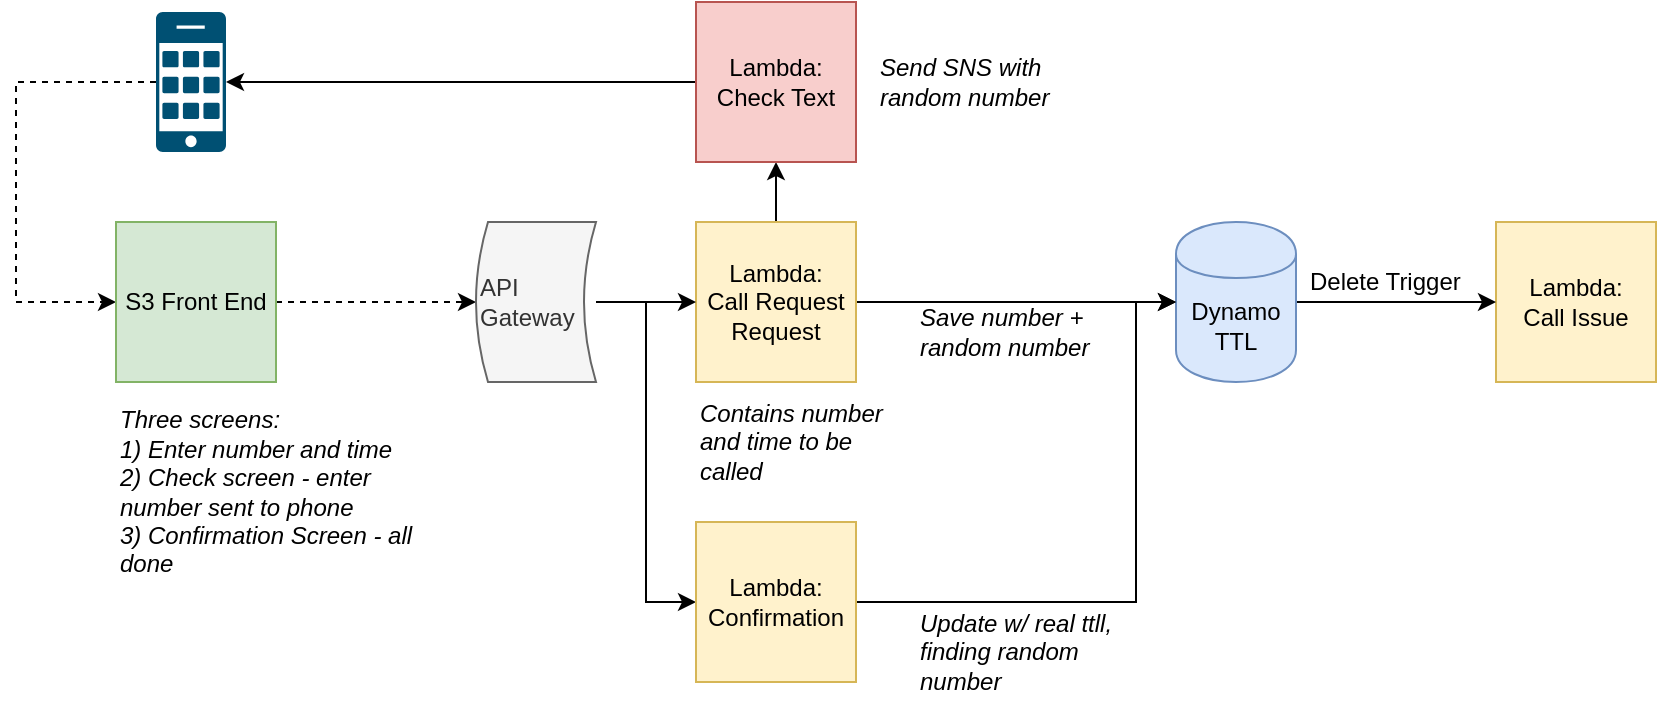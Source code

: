 <mxfile version="13.1.0" type="device"><diagram id="qjdGuh6rmLqMCsCFFShy" name="Page-1"><mxGraphModel dx="946" dy="623" grid="1" gridSize="10" guides="1" tooltips="1" connect="1" arrows="1" fold="1" page="1" pageScale="1" pageWidth="850" pageHeight="1100" math="0" shadow="0"><root><mxCell id="0"/><mxCell id="1" parent="0"/><mxCell id="J_oNO9Y1KOtdJo9X_dB8-1" value="Lambda:&lt;br&gt;Call Issue" style="whiteSpace=wrap;html=1;aspect=fixed;fillColor=#fff2cc;strokeColor=#d6b656;" vertex="1" parent="1"><mxGeometry x="780" y="230" width="80" height="80" as="geometry"/></mxCell><mxCell id="J_oNO9Y1KOtdJo9X_dB8-4" style="edgeStyle=orthogonalEdgeStyle;rounded=0;orthogonalLoop=1;jettySize=auto;html=1;" edge="1" parent="1" source="J_oNO9Y1KOtdJo9X_dB8-3" target="J_oNO9Y1KOtdJo9X_dB8-1"><mxGeometry relative="1" as="geometry"/></mxCell><mxCell id="J_oNO9Y1KOtdJo9X_dB8-3" value="Dynamo TTL" style="shape=cylinder;whiteSpace=wrap;html=1;boundedLbl=1;backgroundOutline=1;fillColor=#dae8fc;strokeColor=#6c8ebf;" vertex="1" parent="1"><mxGeometry x="620" y="230" width="60" height="80" as="geometry"/></mxCell><mxCell id="J_oNO9Y1KOtdJo9X_dB8-5" value="Delete Trigger" style="text;html=1;strokeColor=none;fillColor=none;align=left;verticalAlign=middle;whiteSpace=wrap;rounded=0;" vertex="1" parent="1"><mxGeometry x="685" y="250" width="95" height="20" as="geometry"/></mxCell><mxCell id="J_oNO9Y1KOtdJo9X_dB8-9" style="edgeStyle=orthogonalEdgeStyle;rounded=0;orthogonalLoop=1;jettySize=auto;html=1;entryX=0;entryY=0.5;entryDx=0;entryDy=0;" edge="1" parent="1" source="J_oNO9Y1KOtdJo9X_dB8-6" target="J_oNO9Y1KOtdJo9X_dB8-3"><mxGeometry relative="1" as="geometry"/></mxCell><mxCell id="J_oNO9Y1KOtdJo9X_dB8-12" style="edgeStyle=orthogonalEdgeStyle;rounded=0;orthogonalLoop=1;jettySize=auto;html=1;entryX=0.5;entryY=1;entryDx=0;entryDy=0;" edge="1" parent="1" source="J_oNO9Y1KOtdJo9X_dB8-6" target="J_oNO9Y1KOtdJo9X_dB8-11"><mxGeometry relative="1" as="geometry"/></mxCell><mxCell id="J_oNO9Y1KOtdJo9X_dB8-6" value="Lambda:&lt;br&gt;Call Request Request" style="whiteSpace=wrap;html=1;aspect=fixed;fillColor=#fff2cc;strokeColor=#d6b656;" vertex="1" parent="1"><mxGeometry x="380" y="230" width="80" height="80" as="geometry"/></mxCell><mxCell id="J_oNO9Y1KOtdJo9X_dB8-7" value="Contains number and time to be called" style="text;html=1;strokeColor=none;fillColor=none;align=left;verticalAlign=middle;whiteSpace=wrap;rounded=0;fontStyle=2" vertex="1" parent="1"><mxGeometry x="380" y="320" width="100" height="40" as="geometry"/></mxCell><mxCell id="J_oNO9Y1KOtdJo9X_dB8-10" value="Save number + random number" style="text;html=1;strokeColor=none;fillColor=none;align=left;verticalAlign=middle;whiteSpace=wrap;rounded=0;fontStyle=2" vertex="1" parent="1"><mxGeometry x="490" y="270" width="110" height="30" as="geometry"/></mxCell><mxCell id="J_oNO9Y1KOtdJo9X_dB8-16" style="edgeStyle=orthogonalEdgeStyle;rounded=0;orthogonalLoop=1;jettySize=auto;html=1;" edge="1" parent="1" source="J_oNO9Y1KOtdJo9X_dB8-11" target="J_oNO9Y1KOtdJo9X_dB8-15"><mxGeometry relative="1" as="geometry"/></mxCell><mxCell id="J_oNO9Y1KOtdJo9X_dB8-11" value="Lambda:&lt;br&gt;Check Text" style="whiteSpace=wrap;html=1;aspect=fixed;fillColor=#f8cecc;strokeColor=#b85450;" vertex="1" parent="1"><mxGeometry x="380" y="120" width="80" height="80" as="geometry"/></mxCell><mxCell id="J_oNO9Y1KOtdJo9X_dB8-13" value="Send SNS with random number" style="text;html=1;strokeColor=none;fillColor=none;align=left;verticalAlign=middle;whiteSpace=wrap;rounded=0;fontStyle=2" vertex="1" parent="1"><mxGeometry x="470" y="140" width="100" height="40" as="geometry"/></mxCell><mxCell id="J_oNO9Y1KOtdJo9X_dB8-20" style="edgeStyle=orthogonalEdgeStyle;rounded=0;orthogonalLoop=1;jettySize=auto;html=1;entryX=0;entryY=0.5;entryDx=0;entryDy=0;exitX=0;exitY=0.5;exitDx=0;exitDy=0;exitPerimeter=0;dashed=1;" edge="1" parent="1" source="J_oNO9Y1KOtdJo9X_dB8-15" target="J_oNO9Y1KOtdJo9X_dB8-17"><mxGeometry relative="1" as="geometry"><Array as="points"><mxPoint x="40" y="160"/><mxPoint x="40" y="270"/></Array></mxGeometry></mxCell><mxCell id="J_oNO9Y1KOtdJo9X_dB8-15" value="" style="points=[[0.015,0.015,0],[0.985,0.015,0],[0.985,0.985,0],[0.015,0.985,0],[0.25,0,0],[0.5,0,0],[0.75,0,0],[1,0.25,0],[1,0.5,0],[1,0.75,0],[0.75,1,0],[0.5,1,0],[0.25,1,0],[0,0.75,0],[0,0.5,0],[0,0.25,0]];verticalLabelPosition=bottom;html=1;verticalAlign=top;aspect=fixed;align=center;pointerEvents=1;shape=mxgraph.cisco19.cell_phone;fillColor=#005073;strokeColor=none;" vertex="1" parent="1"><mxGeometry x="110" y="125" width="35" height="70" as="geometry"/></mxCell><mxCell id="J_oNO9Y1KOtdJo9X_dB8-24" style="edgeStyle=orthogonalEdgeStyle;rounded=0;orthogonalLoop=1;jettySize=auto;html=1;entryX=0;entryY=0.5;entryDx=0;entryDy=0;dashed=1;" edge="1" parent="1" source="J_oNO9Y1KOtdJo9X_dB8-17" target="J_oNO9Y1KOtdJo9X_dB8-22"><mxGeometry relative="1" as="geometry"/></mxCell><mxCell id="J_oNO9Y1KOtdJo9X_dB8-17" value="S3 Front End" style="whiteSpace=wrap;html=1;aspect=fixed;fillColor=#d5e8d4;strokeColor=#82b366;" vertex="1" parent="1"><mxGeometry x="90" y="230" width="80" height="80" as="geometry"/></mxCell><mxCell id="J_oNO9Y1KOtdJo9X_dB8-19" value="Three screens:&lt;br&gt;1) Enter number and time&lt;br&gt;2) Check screen - enter number sent to phone&lt;br&gt;3) Confirmation Screen - all done" style="text;html=1;strokeColor=none;fillColor=none;align=left;verticalAlign=middle;whiteSpace=wrap;rounded=0;fontStyle=2" vertex="1" parent="1"><mxGeometry x="90" y="320" width="160" height="90" as="geometry"/></mxCell><mxCell id="J_oNO9Y1KOtdJo9X_dB8-23" style="edgeStyle=orthogonalEdgeStyle;rounded=0;orthogonalLoop=1;jettySize=auto;html=1;entryX=0;entryY=0.5;entryDx=0;entryDy=0;" edge="1" parent="1" source="J_oNO9Y1KOtdJo9X_dB8-22" target="J_oNO9Y1KOtdJo9X_dB8-6"><mxGeometry relative="1" as="geometry"/></mxCell><mxCell id="J_oNO9Y1KOtdJo9X_dB8-26" style="edgeStyle=orthogonalEdgeStyle;rounded=0;orthogonalLoop=1;jettySize=auto;html=1;entryX=0;entryY=0.5;entryDx=0;entryDy=0;" edge="1" parent="1" source="J_oNO9Y1KOtdJo9X_dB8-22" target="J_oNO9Y1KOtdJo9X_dB8-25"><mxGeometry relative="1" as="geometry"/></mxCell><mxCell id="J_oNO9Y1KOtdJo9X_dB8-22" value="API Gateway" style="shape=dataStorage;whiteSpace=wrap;html=1;align=left;fillColor=#f5f5f5;strokeColor=#666666;fontColor=#333333;" vertex="1" parent="1"><mxGeometry x="270" y="230" width="60" height="80" as="geometry"/></mxCell><mxCell id="J_oNO9Y1KOtdJo9X_dB8-27" style="edgeStyle=orthogonalEdgeStyle;rounded=0;orthogonalLoop=1;jettySize=auto;html=1;entryX=0;entryY=0.5;entryDx=0;entryDy=0;" edge="1" parent="1" source="J_oNO9Y1KOtdJo9X_dB8-25" target="J_oNO9Y1KOtdJo9X_dB8-3"><mxGeometry relative="1" as="geometry"><Array as="points"><mxPoint x="600" y="420"/><mxPoint x="600" y="270"/></Array></mxGeometry></mxCell><mxCell id="J_oNO9Y1KOtdJo9X_dB8-25" value="Lambda:&lt;br&gt;Confirmation" style="whiteSpace=wrap;html=1;aspect=fixed;fillColor=#fff2cc;strokeColor=#d6b656;" vertex="1" parent="1"><mxGeometry x="380" y="380" width="80" height="80" as="geometry"/></mxCell><mxCell id="J_oNO9Y1KOtdJo9X_dB8-28" value="Update w/ real ttll, finding random number" style="text;html=1;strokeColor=none;fillColor=none;align=left;verticalAlign=middle;whiteSpace=wrap;rounded=0;fontStyle=2" vertex="1" parent="1"><mxGeometry x="490" y="420" width="110" height="50" as="geometry"/></mxCell></root></mxGraphModel></diagram></mxfile>
